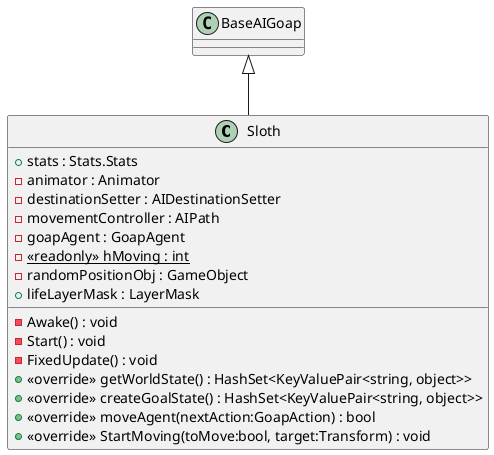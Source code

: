 @startuml
class Sloth {
    + stats : Stats.Stats
    - animator : Animator
    - destinationSetter : AIDestinationSetter
    - movementController : AIPath
    - goapAgent : GoapAgent
    - {static} <<readonly>> hMoving : int
    - randomPositionObj : GameObject
    + lifeLayerMask : LayerMask
    - Awake() : void
    - Start() : void
    - FixedUpdate() : void
    + <<override>> getWorldState() : HashSet<KeyValuePair<string, object>>
    + <<override>> createGoalState() : HashSet<KeyValuePair<string, object>>
    + <<override>> moveAgent(nextAction:GoapAction) : bool
    + <<override>> StartMoving(toMove:bool, target:Transform) : void
}
BaseAIGoap <|-- Sloth
@enduml
